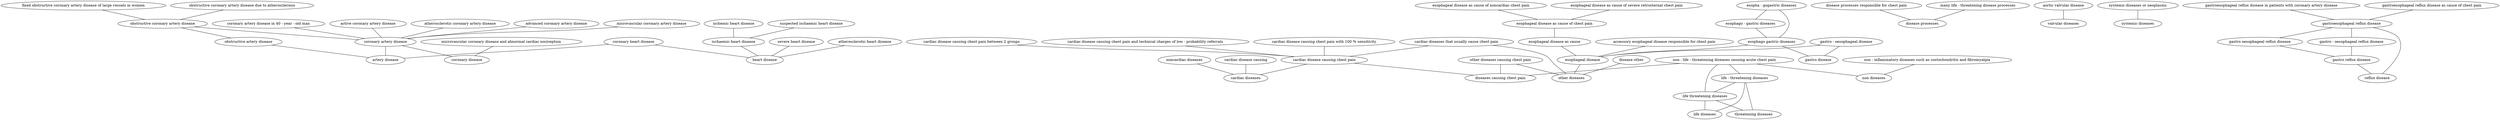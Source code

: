 graph G {
	"fixed obstructive coronary artery disease of large vessels in women" -- "obstructive coronary artery disease"
	"ischaemic heart disease" -- "heart disease"
	"cardiac disease causing chest pain between 2 groups" -- "cardiac disease causing chest pain"
	"non - inflammatory diseases such as costochondritis and fibromyalgia" -- "non diseases"
	"esophago - gastric diseases" -- "esophago gastric diseases"
	"disease processes responsible for chest pain" -- "disease processes"
	"coronary heart disease" -- "artery disease"
	"active coronary artery disease" -- "coronary artery disease"
	"many life - threatening disease processes" -- "disease processes"
	"cardiac diseases that usually cause chest pain" -- "other diseases"
	"cardiac diseases that usually cause chest pain" -- "cardiac disease causing chest pain"
	"ischemic heart disease" -- "ischaemic heart disease"
	"obstructive coronary artery disease" -- "obstructive artery disease"
	"gastro - oesophageal disease" -- "gastro disease"
	"coronary artery disease" -- "artery disease"
	"atherosclerotic coronary artery disease" -- "coronary artery disease"
	"gastro - oesophageal disease" -- "esophageal disease"
	"esophageal disease" -- "other diseases"
	"noncardiac diseases" -- "cardiac diseases"
	"other diseases causing chest pain" -- "other diseases"
	"suspected ischaemic heart disease" -- "ischaemic heart disease"
	"cardiac disease causing chest pain and technical charges of low - probability referrals" -- "cardiac disease causing chest pain"
	"aortic valvular disease" -- "valvular diseases"
	"esophageal disease as cause of noncardiac chest pain" -- "esophageal disease as cause of chest pain"
	"esophageal disease as cause of severe retrosternal chest pain" -- "esophageal disease as cause of chest pain"
	"advanced coronary artery disease" -- "coronary artery disease"
	"accessory esophageal disease responsible for chest pain" -- "esophageal disease"
	"cardiac disease causing chest pain with 100 % sensitivity" -- "cardiac disease causing chest pain"
	"esopha - gogastric diseases" -- "esophago - gastric diseases"
	"obstructive artery disease" -- "artery disease"
	"esophago gastric diseases" -- "gastro disease"
	"other diseases causing chest pain" -- "diseases causing chest pain"
	"non - life - threatening diseases causing acute chest pain" -- "life - threatening diseases"
	"coronary artery disease" -- "coronary disease"
	"life - threatening diseases" -- "life diseases"
	"esophago gastric diseases" -- "esophageal disease"
	"cardiac disease causing" -- "cardiac diseases"
	"systemic diseases or neoplasms" -- "systemic diseases"
	"microvascular coronary disease and abnormal cardiac nociception" -- "coronary disease"
	"life - threatening diseases" -- "threatening diseases"
	"gastro oesophageal reflux disease" -- "gastro reflux disease"
	"life threatening diseases" -- "life diseases"
	"gastro reflux disease" -- "reflux disease"
	"gastroesophageal reflux disease" -- "gastro - oesophageal reflux disease"
	"gastroesophageal reflux disease" -- "reflux disease"
	"gastroesophageal reflux disease in patients with coronary artery disease" -- "gastroesophageal reflux disease"
	"obstructive coronary artery disease" -- "coronary artery disease"
	"severe heart disease" -- "heart disease"
	"coronary heart disease" -- "heart disease"
	"disease other" -- "other diseases"
	"life threatening diseases" -- "threatening diseases"
	"microvascular coronary artery disease" -- "coronary artery disease"
	"esophageal disease as cause of chest pain" -- "esophageal disease as cause"
	"non - life - threatening diseases causing acute chest pain" -- "diseases causing chest pain"
	"coronary artery disease in 40 - year - old man" -- "coronary artery disease"
	"life - threatening diseases" -- "life threatening diseases"
	"non - life - threatening diseases causing acute chest pain" -- "non diseases"
	"obstructive coronary artery disease due to atherosclerosis" -- "obstructive coronary artery disease"
	"cardiac disease causing chest pain" -- "diseases causing chest pain"
	"esophageal disease as cause" -- "esophageal disease"
	"atherosclerotic heart disease" -- "heart disease"
	"esopha - gogastric diseases" -- "esophago gastric diseases"
	"cardiac disease causing chest pain" -- "cardiac diseases"
	"gastro - oesophageal reflux disease" -- "gastro reflux disease"
	"gastroesophageal reflux disease" -- "gastro oesophageal reflux disease"
	"non - life - threatening diseases causing acute chest pain" -- "life threatening diseases"
	"gastroesophageal reflux disease as cause of chest pain" -- "gastroesophageal reflux disease"
}
